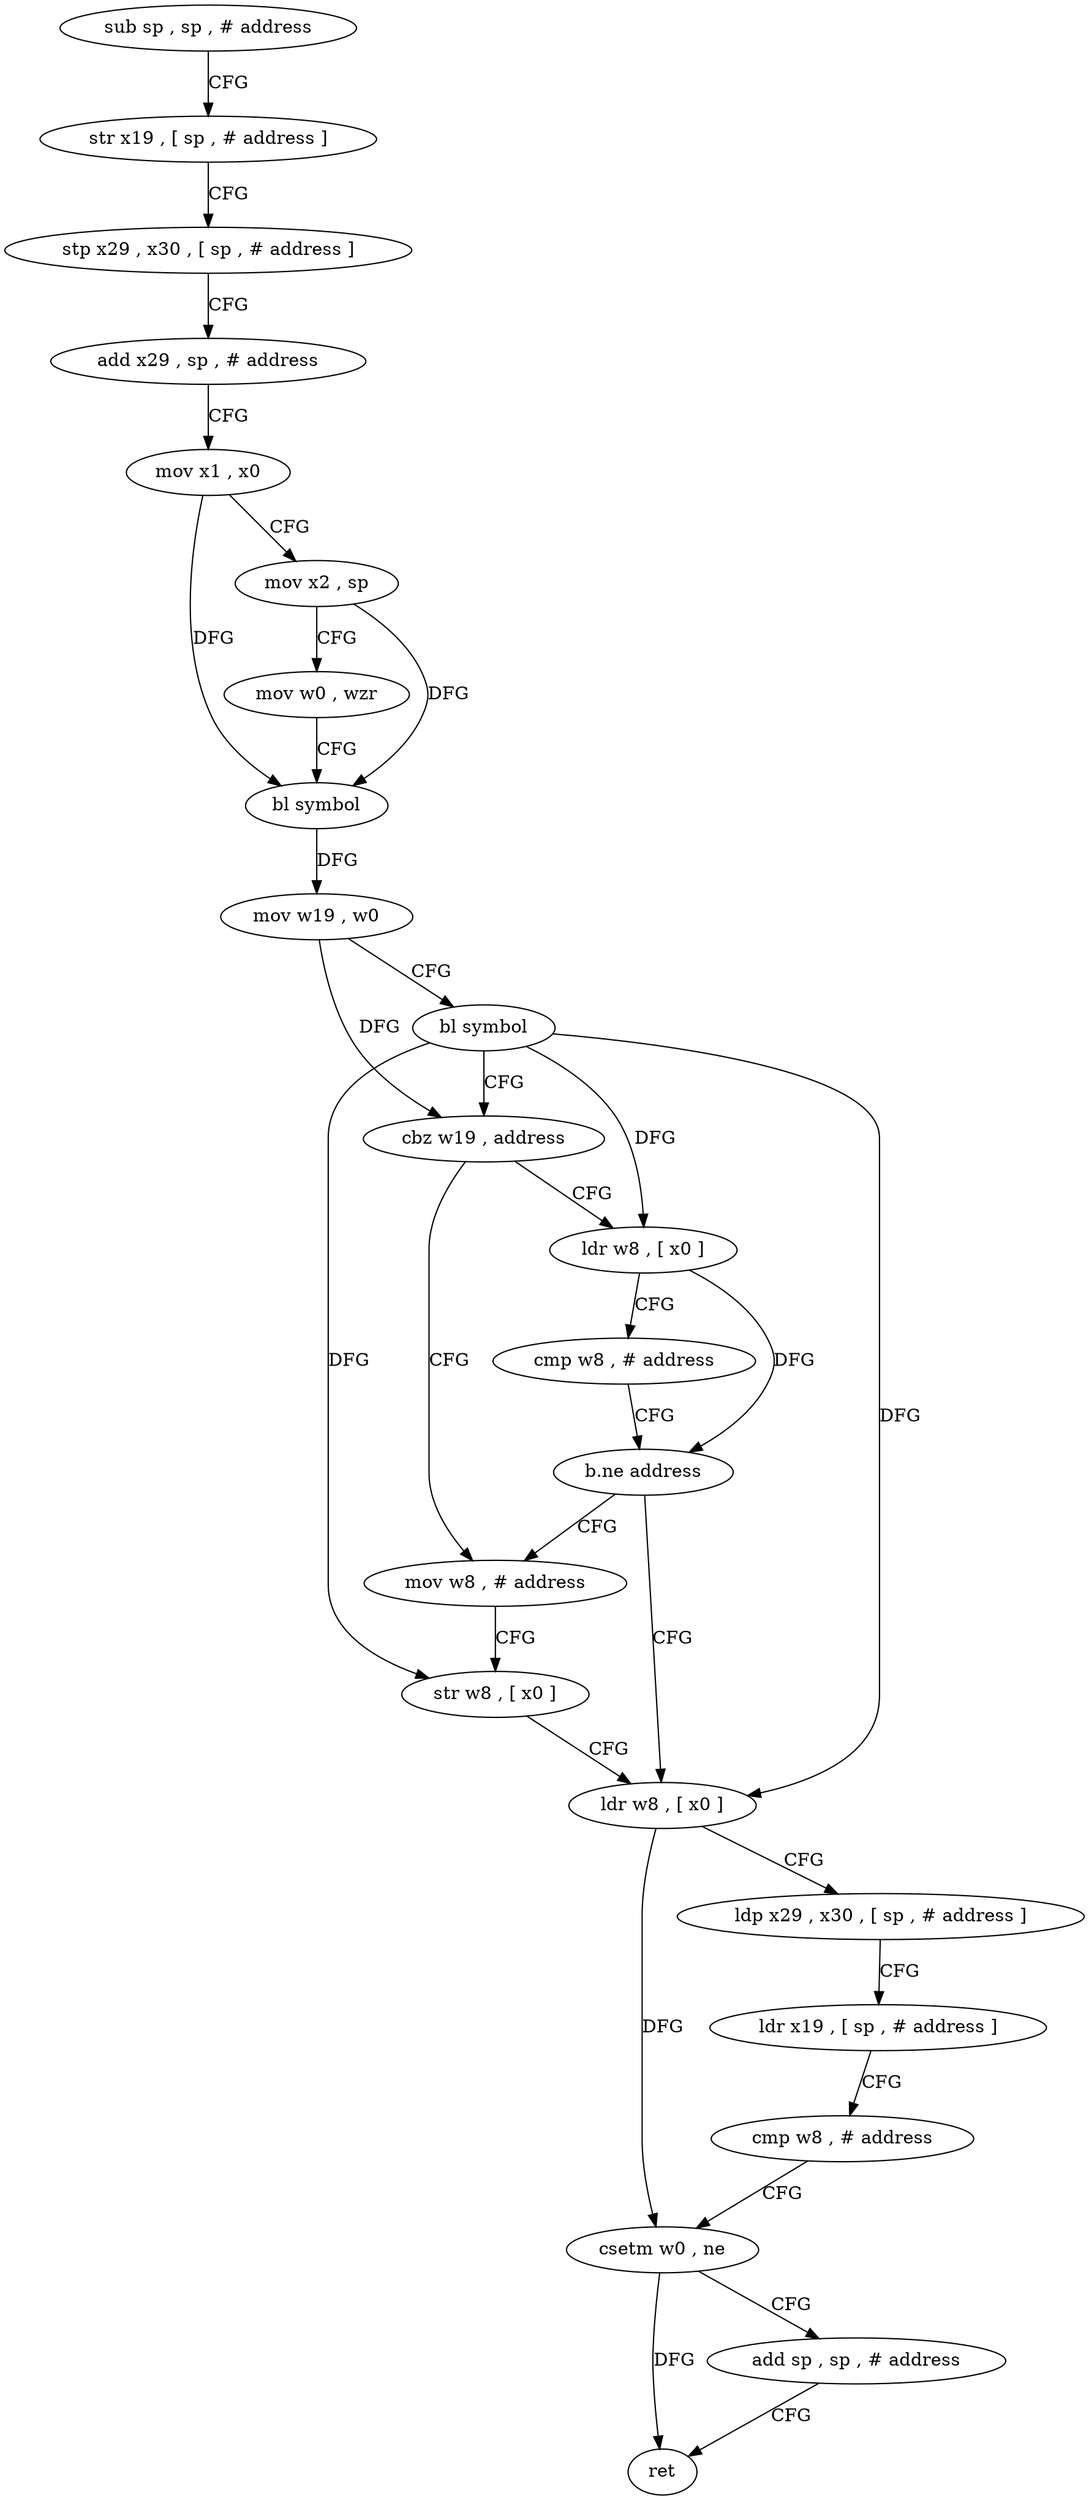 digraph "func" {
"4254588" [label = "sub sp , sp , # address" ]
"4254592" [label = "str x19 , [ sp , # address ]" ]
"4254596" [label = "stp x29 , x30 , [ sp , # address ]" ]
"4254600" [label = "add x29 , sp , # address" ]
"4254604" [label = "mov x1 , x0" ]
"4254608" [label = "mov x2 , sp" ]
"4254612" [label = "mov w0 , wzr" ]
"4254616" [label = "bl symbol" ]
"4254620" [label = "mov w19 , w0" ]
"4254624" [label = "bl symbol" ]
"4254628" [label = "cbz w19 , address" ]
"4254644" [label = "mov w8 , # address" ]
"4254632" [label = "ldr w8 , [ x0 ]" ]
"4254648" [label = "str w8 , [ x0 ]" ]
"4254652" [label = "ldr w8 , [ x0 ]" ]
"4254636" [label = "cmp w8 , # address" ]
"4254640" [label = "b.ne address" ]
"4254656" [label = "ldp x29 , x30 , [ sp , # address ]" ]
"4254660" [label = "ldr x19 , [ sp , # address ]" ]
"4254664" [label = "cmp w8 , # address" ]
"4254668" [label = "csetm w0 , ne" ]
"4254672" [label = "add sp , sp , # address" ]
"4254676" [label = "ret" ]
"4254588" -> "4254592" [ label = "CFG" ]
"4254592" -> "4254596" [ label = "CFG" ]
"4254596" -> "4254600" [ label = "CFG" ]
"4254600" -> "4254604" [ label = "CFG" ]
"4254604" -> "4254608" [ label = "CFG" ]
"4254604" -> "4254616" [ label = "DFG" ]
"4254608" -> "4254612" [ label = "CFG" ]
"4254608" -> "4254616" [ label = "DFG" ]
"4254612" -> "4254616" [ label = "CFG" ]
"4254616" -> "4254620" [ label = "DFG" ]
"4254620" -> "4254624" [ label = "CFG" ]
"4254620" -> "4254628" [ label = "DFG" ]
"4254624" -> "4254628" [ label = "CFG" ]
"4254624" -> "4254648" [ label = "DFG" ]
"4254624" -> "4254632" [ label = "DFG" ]
"4254624" -> "4254652" [ label = "DFG" ]
"4254628" -> "4254644" [ label = "CFG" ]
"4254628" -> "4254632" [ label = "CFG" ]
"4254644" -> "4254648" [ label = "CFG" ]
"4254632" -> "4254636" [ label = "CFG" ]
"4254632" -> "4254640" [ label = "DFG" ]
"4254648" -> "4254652" [ label = "CFG" ]
"4254652" -> "4254656" [ label = "CFG" ]
"4254652" -> "4254668" [ label = "DFG" ]
"4254636" -> "4254640" [ label = "CFG" ]
"4254640" -> "4254652" [ label = "CFG" ]
"4254640" -> "4254644" [ label = "CFG" ]
"4254656" -> "4254660" [ label = "CFG" ]
"4254660" -> "4254664" [ label = "CFG" ]
"4254664" -> "4254668" [ label = "CFG" ]
"4254668" -> "4254672" [ label = "CFG" ]
"4254668" -> "4254676" [ label = "DFG" ]
"4254672" -> "4254676" [ label = "CFG" ]
}
